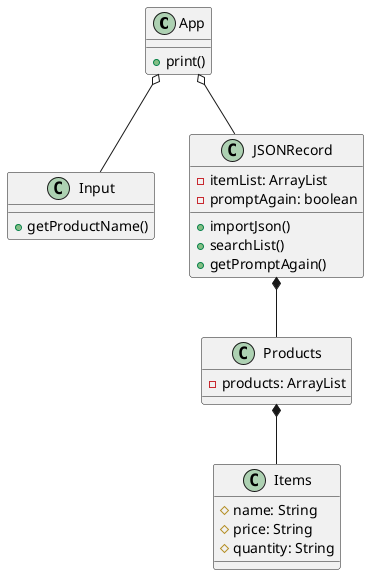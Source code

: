 @startuml
class App{
+print()
}

class Input{
+getProductName()
}

class Products{
-products: ArrayList

}

class Items{
#name: String
#price: String
#quantity: String
}

class JSONRecord{
-itemList: ArrayList
-promptAgain: boolean
+importJson()
+searchList()
+getPromptAgain()
}

App o-- Input
App o-- JSONRecord
JSONRecord *-- Products
Products *-- Items

@enduml
